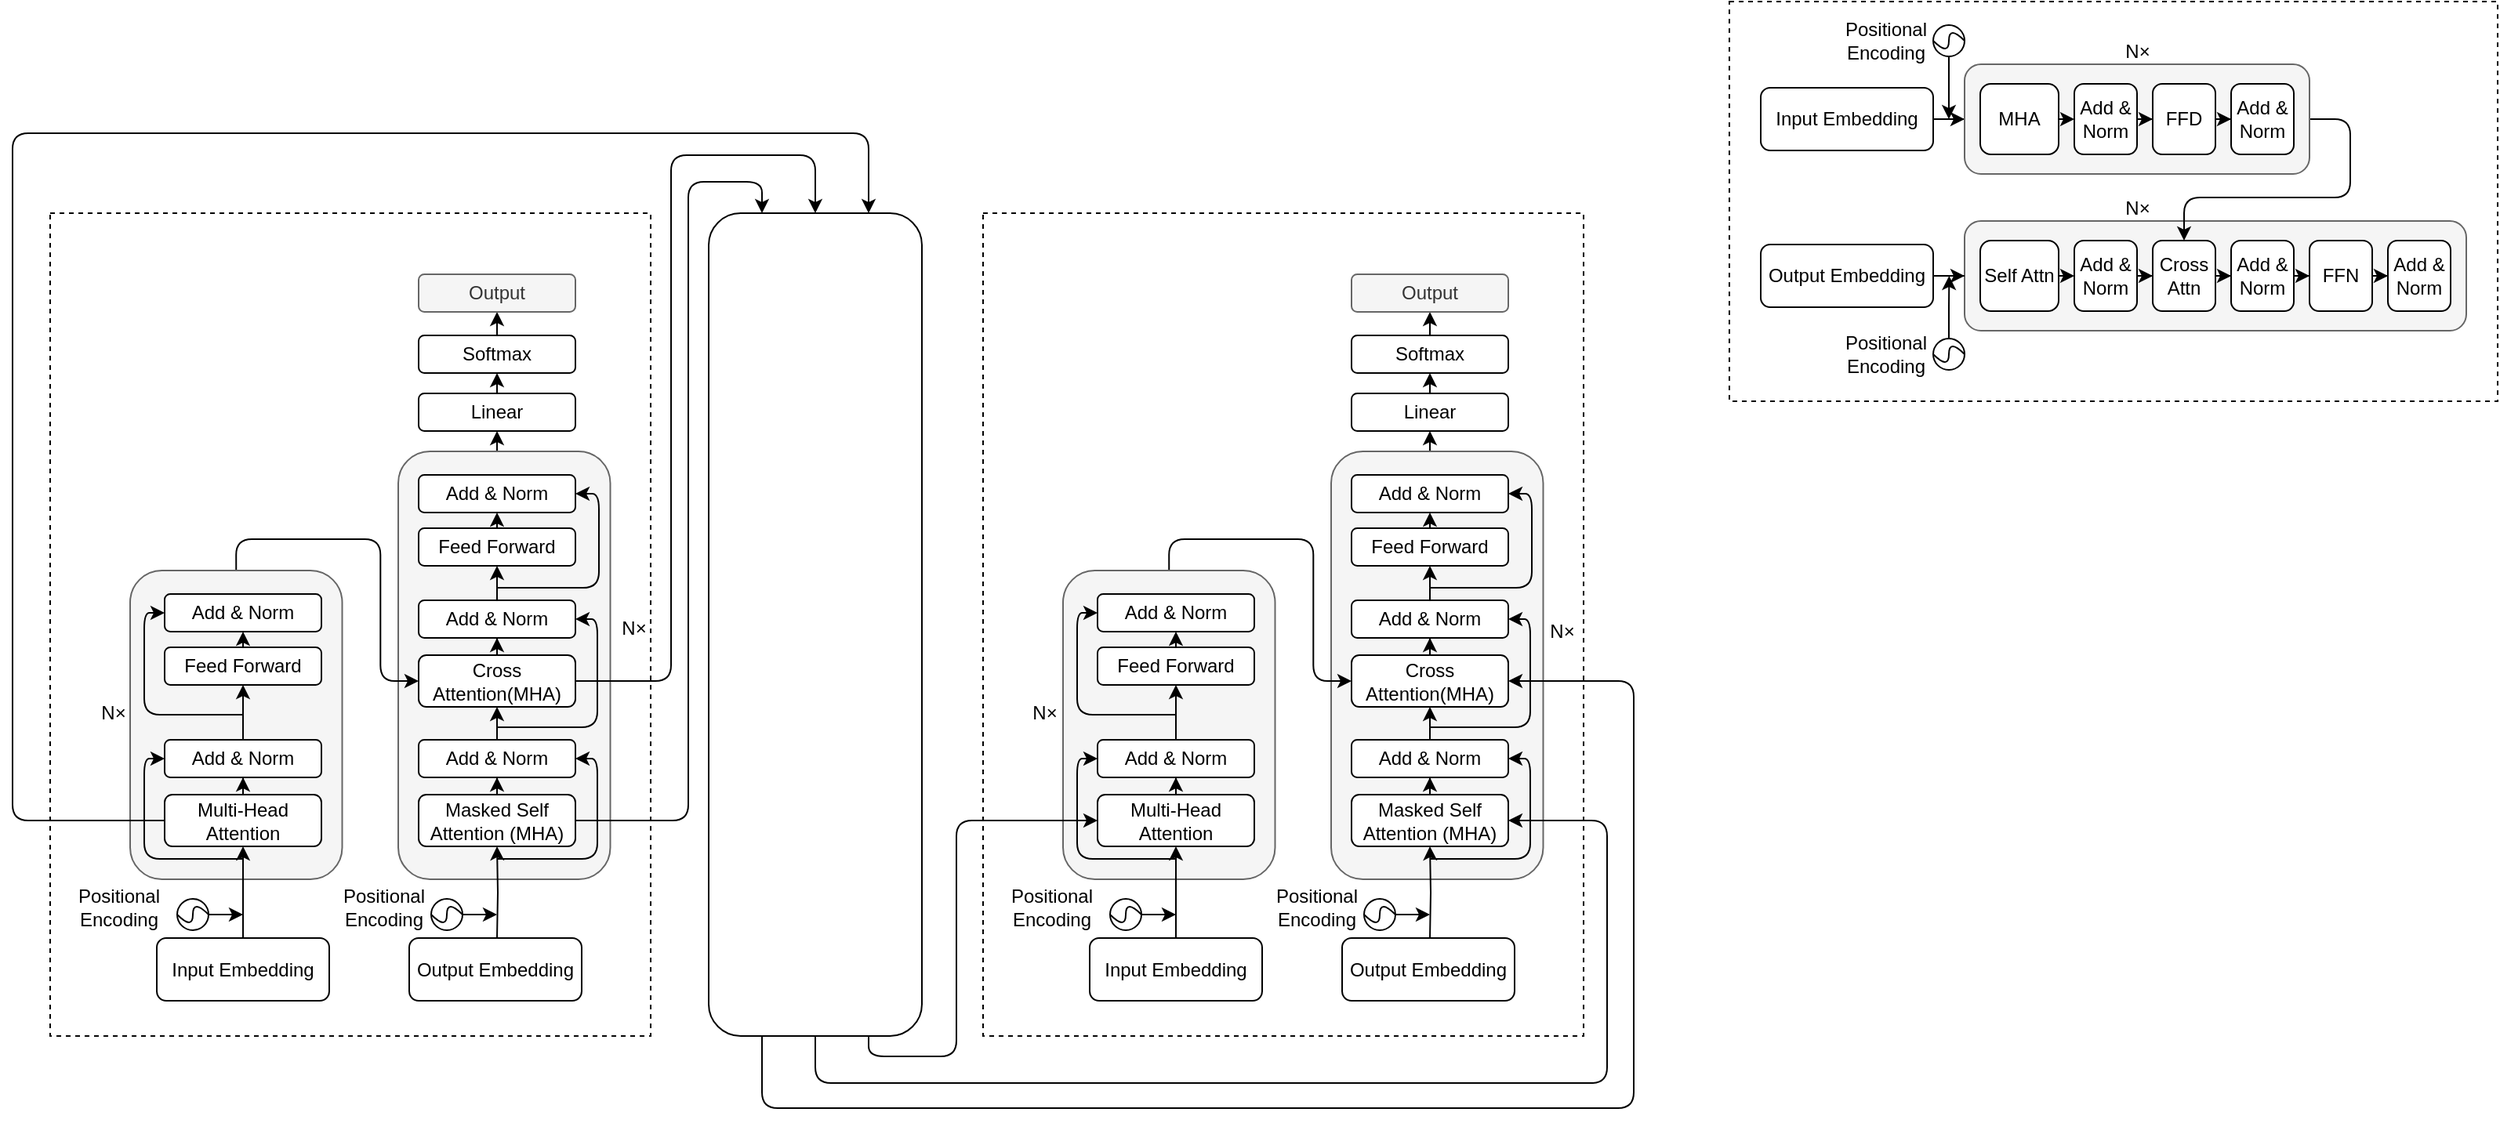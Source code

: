 <mxfile version="21.6.6" type="github">
  <diagram name="Page-1" id="Rv-5M63rp1D8ltkl-qkl">
    <mxGraphModel dx="1272" dy="716" grid="0" gridSize="10" guides="1" tooltips="1" connect="1" arrows="1" fold="1" page="1" pageScale="1" pageWidth="1654" pageHeight="1169" math="0" shadow="0">
      <root>
        <mxCell id="0" />
        <mxCell id="1" parent="0" />
        <mxCell id="S1aa8JaTDCeUW0MIex8t-137" value="" style="rounded=0;whiteSpace=wrap;html=1;dashed=1;" vertex="1" parent="1">
          <mxGeometry x="97" y="263" width="383" height="525" as="geometry" />
        </mxCell>
        <mxCell id="S1aa8JaTDCeUW0MIex8t-133" style="edgeStyle=orthogonalEdgeStyle;rounded=0;orthogonalLoop=1;jettySize=auto;html=1;exitX=0.5;exitY=0;exitDx=0;exitDy=0;entryX=0.5;entryY=1;entryDx=0;entryDy=0;" edge="1" parent="1" source="S1aa8JaTDCeUW0MIex8t-104" target="S1aa8JaTDCeUW0MIex8t-131">
          <mxGeometry relative="1" as="geometry" />
        </mxCell>
        <mxCell id="S1aa8JaTDCeUW0MIex8t-104" value="" style="rounded=1;whiteSpace=wrap;html=1;align=center;fillColor=#f5f5f5;fontColor=#333333;strokeColor=#666666;movable=1;resizable=1;rotatable=1;deletable=1;editable=1;locked=0;connectable=1;" vertex="1" parent="1">
          <mxGeometry x="319" y="415" width="135.25" height="273" as="geometry" />
        </mxCell>
        <mxCell id="S1aa8JaTDCeUW0MIex8t-76" value="" style="rounded=0;whiteSpace=wrap;html=1;dashed=1;glass=0;" vertex="1" parent="1">
          <mxGeometry x="1168" y="128" width="490" height="255" as="geometry" />
        </mxCell>
        <mxCell id="S1aa8JaTDCeUW0MIex8t-48" value="" style="rounded=1;whiteSpace=wrap;html=1;align=center;shadow=0;fillColor=#f5f5f5;fontColor=#333333;strokeColor=#666666;" vertex="1" parent="1">
          <mxGeometry x="1318" y="268" width="320" height="70" as="geometry" />
        </mxCell>
        <mxCell id="S1aa8JaTDCeUW0MIex8t-130" style="edgeStyle=orthogonalEdgeStyle;rounded=1;orthogonalLoop=1;jettySize=auto;html=1;exitX=0.5;exitY=0;exitDx=0;exitDy=0;entryX=0;entryY=0.5;entryDx=0;entryDy=0;" edge="1" parent="1" source="S1aa8JaTDCeUW0MIex8t-86" target="S1aa8JaTDCeUW0MIex8t-126">
          <mxGeometry relative="1" as="geometry" />
        </mxCell>
        <mxCell id="S1aa8JaTDCeUW0MIex8t-86" value="" style="rounded=1;whiteSpace=wrap;html=1;align=center;fillColor=#f5f5f5;fontColor=#333333;strokeColor=#666666;" vertex="1" parent="1">
          <mxGeometry x="148" y="491" width="135.25" height="197" as="geometry" />
        </mxCell>
        <mxCell id="S1aa8JaTDCeUW0MIex8t-31" style="edgeStyle=orthogonalEdgeStyle;rounded=0;orthogonalLoop=1;jettySize=auto;html=1;entryX=0;entryY=0.5;entryDx=0;entryDy=0;" edge="1" parent="1" source="S1aa8JaTDCeUW0MIex8t-1" target="S1aa8JaTDCeUW0MIex8t-9">
          <mxGeometry relative="1" as="geometry" />
        </mxCell>
        <mxCell id="S1aa8JaTDCeUW0MIex8t-1" value="Input Embedding" style="rounded=1;whiteSpace=wrap;html=1;" vertex="1" parent="1">
          <mxGeometry x="1188" y="183" width="110" height="40" as="geometry" />
        </mxCell>
        <mxCell id="S1aa8JaTDCeUW0MIex8t-57" style="edgeStyle=orthogonalEdgeStyle;rounded=0;orthogonalLoop=1;jettySize=auto;html=1;entryX=0;entryY=0.5;entryDx=0;entryDy=0;" edge="1" parent="1" source="S1aa8JaTDCeUW0MIex8t-3" target="S1aa8JaTDCeUW0MIex8t-48">
          <mxGeometry relative="1" as="geometry" />
        </mxCell>
        <mxCell id="S1aa8JaTDCeUW0MIex8t-3" value="Output Embedding" style="rounded=1;whiteSpace=wrap;html=1;" vertex="1" parent="1">
          <mxGeometry x="1188" y="283" width="110" height="40" as="geometry" />
        </mxCell>
        <mxCell id="S1aa8JaTDCeUW0MIex8t-7" style="edgeStyle=orthogonalEdgeStyle;rounded=1;orthogonalLoop=1;jettySize=auto;html=1;exitX=1;exitY=0.5;exitDx=0;exitDy=0;entryX=0.5;entryY=0;entryDx=0;entryDy=0;" edge="1" parent="1" source="S1aa8JaTDCeUW0MIex8t-9" target="S1aa8JaTDCeUW0MIex8t-54">
          <mxGeometry relative="1" as="geometry">
            <mxPoint x="1373" y="243" as="sourcePoint" />
            <Array as="points">
              <mxPoint x="1564" y="203" />
              <mxPoint x="1564" y="253" />
              <mxPoint x="1458" y="253" />
            </Array>
          </mxGeometry>
        </mxCell>
        <mxCell id="S1aa8JaTDCeUW0MIex8t-9" value="" style="rounded=1;whiteSpace=wrap;html=1;align=center;fillColor=#f5f5f5;fontColor=#333333;strokeColor=#666666;" vertex="1" parent="1">
          <mxGeometry x="1318" y="168" width="220" height="70" as="geometry" />
        </mxCell>
        <mxCell id="S1aa8JaTDCeUW0MIex8t-14" style="edgeStyle=orthogonalEdgeStyle;rounded=0;orthogonalLoop=1;jettySize=auto;html=1;exitX=1;exitY=0.5;exitDx=0;exitDy=0;entryX=0;entryY=0.5;entryDx=0;entryDy=0;" edge="1" parent="1" source="S1aa8JaTDCeUW0MIex8t-10" target="S1aa8JaTDCeUW0MIex8t-13">
          <mxGeometry relative="1" as="geometry" />
        </mxCell>
        <mxCell id="S1aa8JaTDCeUW0MIex8t-10" value="MHA" style="rounded=1;whiteSpace=wrap;html=1;" vertex="1" parent="1">
          <mxGeometry x="1328" y="180.5" width="50" height="45" as="geometry" />
        </mxCell>
        <mxCell id="S1aa8JaTDCeUW0MIex8t-18" style="edgeStyle=orthogonalEdgeStyle;rounded=0;orthogonalLoop=1;jettySize=auto;html=1;entryX=0;entryY=0.5;entryDx=0;entryDy=0;" edge="1" parent="1" source="S1aa8JaTDCeUW0MIex8t-13" target="S1aa8JaTDCeUW0MIex8t-16">
          <mxGeometry relative="1" as="geometry" />
        </mxCell>
        <mxCell id="S1aa8JaTDCeUW0MIex8t-13" value="Add &amp;amp; Norm" style="rounded=1;whiteSpace=wrap;html=1;" vertex="1" parent="1">
          <mxGeometry x="1388" y="180.5" width="40" height="45" as="geometry" />
        </mxCell>
        <mxCell id="S1aa8JaTDCeUW0MIex8t-19" style="edgeStyle=orthogonalEdgeStyle;rounded=0;orthogonalLoop=1;jettySize=auto;html=1;entryX=0;entryY=0.5;entryDx=0;entryDy=0;" edge="1" parent="1" source="S1aa8JaTDCeUW0MIex8t-16" target="S1aa8JaTDCeUW0MIex8t-17">
          <mxGeometry relative="1" as="geometry" />
        </mxCell>
        <mxCell id="S1aa8JaTDCeUW0MIex8t-16" value="FFD" style="rounded=1;whiteSpace=wrap;html=1;" vertex="1" parent="1">
          <mxGeometry x="1438" y="180.5" width="40" height="45" as="geometry" />
        </mxCell>
        <mxCell id="S1aa8JaTDCeUW0MIex8t-17" value="Add &amp;amp; Norm" style="rounded=1;whiteSpace=wrap;html=1;" vertex="1" parent="1">
          <mxGeometry x="1488" y="180.5" width="40" height="45" as="geometry" />
        </mxCell>
        <mxCell id="S1aa8JaTDCeUW0MIex8t-30" value="N×" style="text;html=1;align=center;verticalAlign=middle;resizable=0;points=[];autosize=1;strokeColor=none;fillColor=none;" vertex="1" parent="1">
          <mxGeometry x="1408" y="145" width="40" height="30" as="geometry" />
        </mxCell>
        <mxCell id="S1aa8JaTDCeUW0MIex8t-49" style="edgeStyle=orthogonalEdgeStyle;rounded=0;orthogonalLoop=1;jettySize=auto;html=1;exitX=1;exitY=0.5;exitDx=0;exitDy=0;entryX=0;entryY=0.5;entryDx=0;entryDy=0;" edge="1" parent="1" source="S1aa8JaTDCeUW0MIex8t-50" target="S1aa8JaTDCeUW0MIex8t-52">
          <mxGeometry relative="1" as="geometry" />
        </mxCell>
        <mxCell id="S1aa8JaTDCeUW0MIex8t-50" value="Self Attn" style="rounded=1;whiteSpace=wrap;html=1;" vertex="1" parent="1">
          <mxGeometry x="1328" y="280.5" width="50" height="45" as="geometry" />
        </mxCell>
        <mxCell id="S1aa8JaTDCeUW0MIex8t-51" style="edgeStyle=orthogonalEdgeStyle;rounded=0;orthogonalLoop=1;jettySize=auto;html=1;entryX=0;entryY=0.5;entryDx=0;entryDy=0;" edge="1" parent="1" source="S1aa8JaTDCeUW0MIex8t-52" target="S1aa8JaTDCeUW0MIex8t-54">
          <mxGeometry relative="1" as="geometry" />
        </mxCell>
        <mxCell id="S1aa8JaTDCeUW0MIex8t-52" value="Add &amp;amp; Norm" style="rounded=1;whiteSpace=wrap;html=1;" vertex="1" parent="1">
          <mxGeometry x="1388" y="280.5" width="40" height="45" as="geometry" />
        </mxCell>
        <mxCell id="S1aa8JaTDCeUW0MIex8t-53" style="edgeStyle=orthogonalEdgeStyle;rounded=0;orthogonalLoop=1;jettySize=auto;html=1;entryX=0;entryY=0.5;entryDx=0;entryDy=0;" edge="1" parent="1" source="S1aa8JaTDCeUW0MIex8t-54" target="S1aa8JaTDCeUW0MIex8t-55">
          <mxGeometry relative="1" as="geometry" />
        </mxCell>
        <mxCell id="S1aa8JaTDCeUW0MIex8t-54" value="Cross Attn" style="rounded=1;whiteSpace=wrap;html=1;" vertex="1" parent="1">
          <mxGeometry x="1438" y="280.5" width="40" height="45" as="geometry" />
        </mxCell>
        <mxCell id="S1aa8JaTDCeUW0MIex8t-60" style="edgeStyle=orthogonalEdgeStyle;rounded=0;orthogonalLoop=1;jettySize=auto;html=1;entryX=0;entryY=0.5;entryDx=0;entryDy=0;" edge="1" parent="1" source="S1aa8JaTDCeUW0MIex8t-55" target="S1aa8JaTDCeUW0MIex8t-58">
          <mxGeometry relative="1" as="geometry" />
        </mxCell>
        <mxCell id="S1aa8JaTDCeUW0MIex8t-55" value="Add &amp;amp; Norm" style="rounded=1;whiteSpace=wrap;html=1;" vertex="1" parent="1">
          <mxGeometry x="1488" y="280.5" width="40" height="45" as="geometry" />
        </mxCell>
        <mxCell id="S1aa8JaTDCeUW0MIex8t-56" value="N×" style="text;html=1;align=center;verticalAlign=middle;resizable=0;points=[];autosize=1;strokeColor=none;fillColor=none;" vertex="1" parent="1">
          <mxGeometry x="1408" y="245" width="40" height="30" as="geometry" />
        </mxCell>
        <mxCell id="S1aa8JaTDCeUW0MIex8t-61" style="edgeStyle=orthogonalEdgeStyle;rounded=0;orthogonalLoop=1;jettySize=auto;html=1;entryX=0;entryY=0.5;entryDx=0;entryDy=0;" edge="1" parent="1" source="S1aa8JaTDCeUW0MIex8t-58" target="S1aa8JaTDCeUW0MIex8t-59">
          <mxGeometry relative="1" as="geometry" />
        </mxCell>
        <mxCell id="S1aa8JaTDCeUW0MIex8t-58" value="FFN" style="rounded=1;whiteSpace=wrap;html=1;" vertex="1" parent="1">
          <mxGeometry x="1538" y="280.5" width="40" height="45" as="geometry" />
        </mxCell>
        <mxCell id="S1aa8JaTDCeUW0MIex8t-59" value="Add &amp;amp; Norm" style="rounded=1;whiteSpace=wrap;html=1;" vertex="1" parent="1">
          <mxGeometry x="1588" y="280.5" width="40" height="45" as="geometry" />
        </mxCell>
        <mxCell id="S1aa8JaTDCeUW0MIex8t-63" style="edgeStyle=orthogonalEdgeStyle;rounded=0;orthogonalLoop=1;jettySize=auto;html=1;" edge="1" parent="1" source="S1aa8JaTDCeUW0MIex8t-62">
          <mxGeometry relative="1" as="geometry">
            <mxPoint x="1308" y="203" as="targetPoint" />
          </mxGeometry>
        </mxCell>
        <mxCell id="S1aa8JaTDCeUW0MIex8t-67" value="" style="group" vertex="1" connectable="0" parent="1">
          <mxGeometry x="1298" y="143" width="20" height="20" as="geometry" />
        </mxCell>
        <mxCell id="S1aa8JaTDCeUW0MIex8t-62" value="" style="ellipse;whiteSpace=wrap;html=1;aspect=fixed;" vertex="1" parent="S1aa8JaTDCeUW0MIex8t-67">
          <mxGeometry width="20" height="20" as="geometry" />
        </mxCell>
        <mxCell id="S1aa8JaTDCeUW0MIex8t-66" value="" style="curved=1;endArrow=none;html=1;rounded=0;exitX=0;exitY=0.5;exitDx=0;exitDy=0;entryX=1;entryY=0.5;entryDx=0;entryDy=0;endFill=0;" edge="1" parent="S1aa8JaTDCeUW0MIex8t-67" source="S1aa8JaTDCeUW0MIex8t-62" target="S1aa8JaTDCeUW0MIex8t-62">
          <mxGeometry width="50" height="50" relative="1" as="geometry">
            <mxPoint x="-10" y="40" as="sourcePoint" />
            <mxPoint x="40" y="-10" as="targetPoint" />
            <Array as="points">
              <mxPoint x="10" y="20" />
              <mxPoint x="10" />
            </Array>
          </mxGeometry>
        </mxCell>
        <mxCell id="S1aa8JaTDCeUW0MIex8t-68" value="Positional Encoding" style="text;html=1;strokeColor=none;fillColor=none;align=center;verticalAlign=middle;whiteSpace=wrap;rounded=0;" vertex="1" parent="1">
          <mxGeometry x="1228" y="138" width="80" height="30" as="geometry" />
        </mxCell>
        <mxCell id="S1aa8JaTDCeUW0MIex8t-71" value="" style="group" vertex="1" connectable="0" parent="1">
          <mxGeometry x="1298" y="343" width="20" height="20" as="geometry" />
        </mxCell>
        <mxCell id="S1aa8JaTDCeUW0MIex8t-74" style="edgeStyle=orthogonalEdgeStyle;rounded=0;orthogonalLoop=1;jettySize=auto;html=1;exitX=0.5;exitY=0;exitDx=0;exitDy=0;" edge="1" parent="S1aa8JaTDCeUW0MIex8t-71" source="S1aa8JaTDCeUW0MIex8t-72">
          <mxGeometry relative="1" as="geometry">
            <mxPoint x="10.176" y="-40" as="targetPoint" />
          </mxGeometry>
        </mxCell>
        <mxCell id="S1aa8JaTDCeUW0MIex8t-72" value="" style="ellipse;whiteSpace=wrap;html=1;aspect=fixed;" vertex="1" parent="S1aa8JaTDCeUW0MIex8t-71">
          <mxGeometry width="20" height="20" as="geometry" />
        </mxCell>
        <mxCell id="S1aa8JaTDCeUW0MIex8t-73" value="" style="curved=1;endArrow=none;html=1;rounded=0;exitX=0;exitY=0.5;exitDx=0;exitDy=0;entryX=1;entryY=0.5;entryDx=0;entryDy=0;endFill=0;" edge="1" parent="S1aa8JaTDCeUW0MIex8t-71" source="S1aa8JaTDCeUW0MIex8t-72" target="S1aa8JaTDCeUW0MIex8t-72">
          <mxGeometry width="50" height="50" relative="1" as="geometry">
            <mxPoint x="-10" y="40" as="sourcePoint" />
            <mxPoint x="40" y="-10" as="targetPoint" />
            <Array as="points">
              <mxPoint x="10" y="20" />
              <mxPoint x="10" />
            </Array>
          </mxGeometry>
        </mxCell>
        <mxCell id="S1aa8JaTDCeUW0MIex8t-75" value="Positional Encoding" style="text;html=1;strokeColor=none;fillColor=none;align=center;verticalAlign=middle;whiteSpace=wrap;rounded=0;" vertex="1" parent="1">
          <mxGeometry x="1228" y="338" width="80" height="30" as="geometry" />
        </mxCell>
        <mxCell id="S1aa8JaTDCeUW0MIex8t-87" style="edgeStyle=orthogonalEdgeStyle;rounded=0;orthogonalLoop=1;jettySize=auto;html=1;exitX=0.5;exitY=0;exitDx=0;exitDy=0;entryX=0.5;entryY=1;entryDx=0;entryDy=0;" edge="1" parent="1" source="S1aa8JaTDCeUW0MIex8t-84" target="S1aa8JaTDCeUW0MIex8t-94">
          <mxGeometry relative="1" as="geometry" />
        </mxCell>
        <mxCell id="S1aa8JaTDCeUW0MIex8t-84" value="Input Embedding" style="rounded=1;whiteSpace=wrap;html=1;" vertex="1" parent="1">
          <mxGeometry x="165" y="725.5" width="110" height="40" as="geometry" />
        </mxCell>
        <mxCell id="S1aa8JaTDCeUW0MIex8t-85" value="Output Embedding" style="rounded=1;whiteSpace=wrap;html=1;" vertex="1" parent="1">
          <mxGeometry x="326" y="725.5" width="110" height="40" as="geometry" />
        </mxCell>
        <mxCell id="S1aa8JaTDCeUW0MIex8t-88" value="Positional Encoding" style="text;html=1;strokeColor=none;fillColor=none;align=center;verticalAlign=middle;whiteSpace=wrap;rounded=0;" vertex="1" parent="1">
          <mxGeometry x="101" y="690.5" width="80" height="30" as="geometry" />
        </mxCell>
        <mxCell id="S1aa8JaTDCeUW0MIex8t-90" value="" style="group" vertex="1" connectable="0" parent="1">
          <mxGeometry x="178" y="700.5" width="20" height="20" as="geometry" />
        </mxCell>
        <mxCell id="S1aa8JaTDCeUW0MIex8t-93" style="edgeStyle=orthogonalEdgeStyle;rounded=0;orthogonalLoop=1;jettySize=auto;html=1;" edge="1" parent="S1aa8JaTDCeUW0MIex8t-90" source="S1aa8JaTDCeUW0MIex8t-91">
          <mxGeometry relative="1" as="geometry">
            <mxPoint x="42" y="10" as="targetPoint" />
          </mxGeometry>
        </mxCell>
        <mxCell id="S1aa8JaTDCeUW0MIex8t-91" value="" style="ellipse;whiteSpace=wrap;html=1;aspect=fixed;" vertex="1" parent="S1aa8JaTDCeUW0MIex8t-90">
          <mxGeometry width="20" height="20" as="geometry" />
        </mxCell>
        <mxCell id="S1aa8JaTDCeUW0MIex8t-92" value="" style="curved=1;endArrow=none;html=1;rounded=0;exitX=0;exitY=0.5;exitDx=0;exitDy=0;entryX=1;entryY=0.5;entryDx=0;entryDy=0;endFill=0;" edge="1" parent="S1aa8JaTDCeUW0MIex8t-90" source="S1aa8JaTDCeUW0MIex8t-91" target="S1aa8JaTDCeUW0MIex8t-91">
          <mxGeometry width="50" height="50" relative="1" as="geometry">
            <mxPoint x="-10" y="40" as="sourcePoint" />
            <mxPoint x="40" y="-10" as="targetPoint" />
            <Array as="points">
              <mxPoint x="10" y="20" />
              <mxPoint x="10" />
            </Array>
          </mxGeometry>
        </mxCell>
        <mxCell id="S1aa8JaTDCeUW0MIex8t-99" style="edgeStyle=orthogonalEdgeStyle;rounded=0;orthogonalLoop=1;jettySize=auto;html=1;entryX=0.5;entryY=1;entryDx=0;entryDy=0;" edge="1" parent="1" source="S1aa8JaTDCeUW0MIex8t-94" target="S1aa8JaTDCeUW0MIex8t-95">
          <mxGeometry relative="1" as="geometry" />
        </mxCell>
        <mxCell id="S1aa8JaTDCeUW0MIex8t-102" style="edgeStyle=orthogonalEdgeStyle;rounded=1;orthogonalLoop=1;jettySize=auto;html=1;entryX=0;entryY=0.5;entryDx=0;entryDy=0;" edge="1" parent="1" target="S1aa8JaTDCeUW0MIex8t-95">
          <mxGeometry relative="1" as="geometry">
            <mxPoint x="220" y="675" as="sourcePoint" />
            <Array as="points">
              <mxPoint x="157" y="675" />
              <mxPoint x="157" y="611" />
            </Array>
          </mxGeometry>
        </mxCell>
        <mxCell id="S1aa8JaTDCeUW0MIex8t-187" style="edgeStyle=orthogonalEdgeStyle;rounded=1;orthogonalLoop=1;jettySize=auto;html=1;exitX=0;exitY=0.5;exitDx=0;exitDy=0;entryX=0.75;entryY=0;entryDx=0;entryDy=0;" edge="1" parent="1" source="S1aa8JaTDCeUW0MIex8t-94" target="S1aa8JaTDCeUW0MIex8t-185">
          <mxGeometry relative="1" as="geometry">
            <Array as="points">
              <mxPoint x="73" y="650" />
              <mxPoint x="73" y="212" />
              <mxPoint x="619" y="212" />
            </Array>
          </mxGeometry>
        </mxCell>
        <mxCell id="S1aa8JaTDCeUW0MIex8t-94" value="Multi-Head Attention" style="rounded=1;whiteSpace=wrap;html=1;" vertex="1" parent="1">
          <mxGeometry x="170" y="634" width="100" height="33" as="geometry" />
        </mxCell>
        <mxCell id="S1aa8JaTDCeUW0MIex8t-100" style="edgeStyle=orthogonalEdgeStyle;rounded=0;orthogonalLoop=1;jettySize=auto;html=1;exitX=0.5;exitY=0;exitDx=0;exitDy=0;entryX=0.5;entryY=1;entryDx=0;entryDy=0;" edge="1" parent="1" source="S1aa8JaTDCeUW0MIex8t-95" target="S1aa8JaTDCeUW0MIex8t-97">
          <mxGeometry relative="1" as="geometry" />
        </mxCell>
        <mxCell id="S1aa8JaTDCeUW0MIex8t-95" value="Add &amp;amp; Norm" style="rounded=1;whiteSpace=wrap;html=1;" vertex="1" parent="1">
          <mxGeometry x="170" y="599" width="100" height="24" as="geometry" />
        </mxCell>
        <mxCell id="S1aa8JaTDCeUW0MIex8t-101" style="edgeStyle=orthogonalEdgeStyle;rounded=0;orthogonalLoop=1;jettySize=auto;html=1;exitX=0.5;exitY=0;exitDx=0;exitDy=0;entryX=0.5;entryY=1;entryDx=0;entryDy=0;" edge="1" parent="1" source="S1aa8JaTDCeUW0MIex8t-97" target="S1aa8JaTDCeUW0MIex8t-98">
          <mxGeometry relative="1" as="geometry" />
        </mxCell>
        <mxCell id="S1aa8JaTDCeUW0MIex8t-103" style="edgeStyle=orthogonalEdgeStyle;rounded=1;orthogonalLoop=1;jettySize=auto;html=1;entryX=0;entryY=0.5;entryDx=0;entryDy=0;" edge="1" parent="1" target="S1aa8JaTDCeUW0MIex8t-98">
          <mxGeometry relative="1" as="geometry">
            <mxPoint x="220" y="583" as="sourcePoint" />
            <Array as="points">
              <mxPoint x="157" y="583" />
              <mxPoint x="157" y="518" />
            </Array>
          </mxGeometry>
        </mxCell>
        <mxCell id="S1aa8JaTDCeUW0MIex8t-97" value="Feed Forward" style="rounded=1;whiteSpace=wrap;html=1;" vertex="1" parent="1">
          <mxGeometry x="170" y="540" width="100" height="24" as="geometry" />
        </mxCell>
        <mxCell id="S1aa8JaTDCeUW0MIex8t-98" value="Add &amp;amp; Norm" style="rounded=1;whiteSpace=wrap;html=1;" vertex="1" parent="1">
          <mxGeometry x="170" y="506" width="100" height="24" as="geometry" />
        </mxCell>
        <mxCell id="S1aa8JaTDCeUW0MIex8t-105" style="edgeStyle=orthogonalEdgeStyle;rounded=0;orthogonalLoop=1;jettySize=auto;html=1;exitX=0.5;exitY=0;exitDx=0;exitDy=0;entryX=0.5;entryY=1;entryDx=0;entryDy=0;" edge="1" parent="1" target="S1aa8JaTDCeUW0MIex8t-112">
          <mxGeometry relative="1" as="geometry">
            <mxPoint x="382" y="726" as="sourcePoint" />
          </mxGeometry>
        </mxCell>
        <mxCell id="S1aa8JaTDCeUW0MIex8t-106" value="" style="group" vertex="1" connectable="0" parent="1">
          <mxGeometry x="340" y="700.5" width="20" height="20" as="geometry" />
        </mxCell>
        <mxCell id="S1aa8JaTDCeUW0MIex8t-107" style="edgeStyle=orthogonalEdgeStyle;rounded=0;orthogonalLoop=1;jettySize=auto;html=1;" edge="1" parent="S1aa8JaTDCeUW0MIex8t-106" source="S1aa8JaTDCeUW0MIex8t-108">
          <mxGeometry relative="1" as="geometry">
            <mxPoint x="42" y="10" as="targetPoint" />
          </mxGeometry>
        </mxCell>
        <mxCell id="S1aa8JaTDCeUW0MIex8t-108" value="" style="ellipse;whiteSpace=wrap;html=1;aspect=fixed;" vertex="1" parent="S1aa8JaTDCeUW0MIex8t-106">
          <mxGeometry width="20" height="20" as="geometry" />
        </mxCell>
        <mxCell id="S1aa8JaTDCeUW0MIex8t-109" value="" style="curved=1;endArrow=none;html=1;rounded=0;exitX=0;exitY=0.5;exitDx=0;exitDy=0;entryX=1;entryY=0.5;entryDx=0;entryDy=0;endFill=0;" edge="1" parent="S1aa8JaTDCeUW0MIex8t-106" source="S1aa8JaTDCeUW0MIex8t-108" target="S1aa8JaTDCeUW0MIex8t-108">
          <mxGeometry width="50" height="50" relative="1" as="geometry">
            <mxPoint x="-10" y="40" as="sourcePoint" />
            <mxPoint x="40" y="-10" as="targetPoint" />
            <Array as="points">
              <mxPoint x="10" y="20" />
              <mxPoint x="10" />
            </Array>
          </mxGeometry>
        </mxCell>
        <mxCell id="S1aa8JaTDCeUW0MIex8t-110" style="edgeStyle=orthogonalEdgeStyle;rounded=0;orthogonalLoop=1;jettySize=auto;html=1;entryX=0.5;entryY=1;entryDx=0;entryDy=0;" edge="1" parent="1" source="S1aa8JaTDCeUW0MIex8t-112" target="S1aa8JaTDCeUW0MIex8t-114">
          <mxGeometry relative="1" as="geometry" />
        </mxCell>
        <mxCell id="S1aa8JaTDCeUW0MIex8t-111" style="edgeStyle=orthogonalEdgeStyle;rounded=1;orthogonalLoop=1;jettySize=auto;html=1;entryX=1;entryY=0.5;entryDx=0;entryDy=0;" edge="1" parent="1" target="S1aa8JaTDCeUW0MIex8t-114">
          <mxGeometry relative="1" as="geometry">
            <mxPoint x="382" y="675" as="sourcePoint" />
            <Array as="points">
              <mxPoint x="446" y="675" />
              <mxPoint x="446" y="611" />
            </Array>
          </mxGeometry>
        </mxCell>
        <mxCell id="S1aa8JaTDCeUW0MIex8t-190" style="edgeStyle=orthogonalEdgeStyle;rounded=1;orthogonalLoop=1;jettySize=auto;html=1;exitX=1;exitY=0.5;exitDx=0;exitDy=0;entryX=0.25;entryY=0;entryDx=0;entryDy=0;" edge="1" parent="1" source="S1aa8JaTDCeUW0MIex8t-112" target="S1aa8JaTDCeUW0MIex8t-185">
          <mxGeometry relative="1" as="geometry">
            <Array as="points">
              <mxPoint x="504" y="650" />
              <mxPoint x="504" y="243" />
              <mxPoint x="551" y="243" />
            </Array>
          </mxGeometry>
        </mxCell>
        <mxCell id="S1aa8JaTDCeUW0MIex8t-112" value="Masked Self Attention (MHA)" style="rounded=1;whiteSpace=wrap;html=1;" vertex="1" parent="1">
          <mxGeometry x="332" y="634" width="100" height="33" as="geometry" />
        </mxCell>
        <mxCell id="S1aa8JaTDCeUW0MIex8t-128" style="edgeStyle=orthogonalEdgeStyle;rounded=0;orthogonalLoop=1;jettySize=auto;html=1;entryX=0.5;entryY=1;entryDx=0;entryDy=0;" edge="1" parent="1" source="S1aa8JaTDCeUW0MIex8t-114" target="S1aa8JaTDCeUW0MIex8t-126">
          <mxGeometry relative="1" as="geometry">
            <mxPoint x="382" y="579.245" as="targetPoint" />
          </mxGeometry>
        </mxCell>
        <mxCell id="S1aa8JaTDCeUW0MIex8t-114" value="Add &amp;amp; Norm" style="rounded=1;whiteSpace=wrap;html=1;" vertex="1" parent="1">
          <mxGeometry x="332" y="599" width="100" height="24" as="geometry" />
        </mxCell>
        <mxCell id="S1aa8JaTDCeUW0MIex8t-115" style="edgeStyle=orthogonalEdgeStyle;rounded=0;orthogonalLoop=1;jettySize=auto;html=1;exitX=0.5;exitY=0;exitDx=0;exitDy=0;entryX=0.5;entryY=1;entryDx=0;entryDy=0;" edge="1" parent="1" source="S1aa8JaTDCeUW0MIex8t-117" target="S1aa8JaTDCeUW0MIex8t-118">
          <mxGeometry relative="1" as="geometry" />
        </mxCell>
        <mxCell id="S1aa8JaTDCeUW0MIex8t-116" style="edgeStyle=orthogonalEdgeStyle;rounded=1;orthogonalLoop=1;jettySize=auto;html=1;entryX=1;entryY=0.5;entryDx=0;entryDy=0;" edge="1" parent="1" target="S1aa8JaTDCeUW0MIex8t-118">
          <mxGeometry relative="1" as="geometry">
            <mxPoint x="382" y="502" as="sourcePoint" />
            <Array as="points">
              <mxPoint x="382" y="502" />
              <mxPoint x="447" y="502" />
              <mxPoint x="447" y="442" />
            </Array>
          </mxGeometry>
        </mxCell>
        <mxCell id="S1aa8JaTDCeUW0MIex8t-117" value="Feed Forward" style="rounded=1;whiteSpace=wrap;html=1;" vertex="1" parent="1">
          <mxGeometry x="332" y="464" width="100" height="24" as="geometry" />
        </mxCell>
        <mxCell id="S1aa8JaTDCeUW0MIex8t-118" value="Add &amp;amp; Norm" style="rounded=1;whiteSpace=wrap;html=1;" vertex="1" parent="1">
          <mxGeometry x="332" y="430" width="100" height="24" as="geometry" />
        </mxCell>
        <mxCell id="S1aa8JaTDCeUW0MIex8t-119" value="Positional Encoding" style="text;html=1;strokeColor=none;fillColor=none;align=center;verticalAlign=middle;whiteSpace=wrap;rounded=0;" vertex="1" parent="1">
          <mxGeometry x="270" y="690.5" width="80" height="30" as="geometry" />
        </mxCell>
        <mxCell id="S1aa8JaTDCeUW0MIex8t-124" style="edgeStyle=orthogonalEdgeStyle;rounded=0;orthogonalLoop=1;jettySize=auto;html=1;entryX=0.5;entryY=1;entryDx=0;entryDy=0;" edge="1" parent="1" source="S1aa8JaTDCeUW0MIex8t-126" target="S1aa8JaTDCeUW0MIex8t-127">
          <mxGeometry relative="1" as="geometry" />
        </mxCell>
        <mxCell id="S1aa8JaTDCeUW0MIex8t-125" style="edgeStyle=orthogonalEdgeStyle;rounded=1;orthogonalLoop=1;jettySize=auto;html=1;entryX=1;entryY=0.5;entryDx=0;entryDy=0;" edge="1" parent="1" target="S1aa8JaTDCeUW0MIex8t-127">
          <mxGeometry relative="1" as="geometry">
            <mxPoint x="382" y="591" as="sourcePoint" />
            <Array as="points">
              <mxPoint x="446" y="591" />
              <mxPoint x="446" y="522" />
            </Array>
          </mxGeometry>
        </mxCell>
        <mxCell id="S1aa8JaTDCeUW0MIex8t-188" style="edgeStyle=orthogonalEdgeStyle;rounded=1;orthogonalLoop=1;jettySize=auto;html=1;exitX=1;exitY=0.5;exitDx=0;exitDy=0;entryX=0.5;entryY=0;entryDx=0;entryDy=0;" edge="1" parent="1" source="S1aa8JaTDCeUW0MIex8t-126" target="S1aa8JaTDCeUW0MIex8t-185">
          <mxGeometry relative="1" as="geometry">
            <Array as="points">
              <mxPoint x="493" y="562" />
              <mxPoint x="493" y="226" />
              <mxPoint x="585" y="226" />
            </Array>
          </mxGeometry>
        </mxCell>
        <mxCell id="S1aa8JaTDCeUW0MIex8t-126" value="Cross Attention(MHA)" style="rounded=1;whiteSpace=wrap;html=1;" vertex="1" parent="1">
          <mxGeometry x="332" y="545" width="100" height="33" as="geometry" />
        </mxCell>
        <mxCell id="S1aa8JaTDCeUW0MIex8t-129" style="edgeStyle=orthogonalEdgeStyle;rounded=0;orthogonalLoop=1;jettySize=auto;html=1;exitX=0.5;exitY=0;exitDx=0;exitDy=0;entryX=0.5;entryY=1;entryDx=0;entryDy=0;" edge="1" parent="1" source="S1aa8JaTDCeUW0MIex8t-127" target="S1aa8JaTDCeUW0MIex8t-117">
          <mxGeometry relative="1" as="geometry" />
        </mxCell>
        <mxCell id="S1aa8JaTDCeUW0MIex8t-127" value="Add &amp;amp; Norm" style="rounded=1;whiteSpace=wrap;html=1;" vertex="1" parent="1">
          <mxGeometry x="332" y="510" width="100" height="24" as="geometry" />
        </mxCell>
        <mxCell id="S1aa8JaTDCeUW0MIex8t-134" style="edgeStyle=orthogonalEdgeStyle;rounded=0;orthogonalLoop=1;jettySize=auto;html=1;exitX=0.5;exitY=0;exitDx=0;exitDy=0;entryX=0.5;entryY=1;entryDx=0;entryDy=0;" edge="1" parent="1" source="S1aa8JaTDCeUW0MIex8t-131" target="S1aa8JaTDCeUW0MIex8t-132">
          <mxGeometry relative="1" as="geometry" />
        </mxCell>
        <mxCell id="S1aa8JaTDCeUW0MIex8t-131" value="Linear" style="rounded=1;whiteSpace=wrap;html=1;" vertex="1" parent="1">
          <mxGeometry x="332" y="378" width="100" height="24" as="geometry" />
        </mxCell>
        <mxCell id="S1aa8JaTDCeUW0MIex8t-136" style="edgeStyle=orthogonalEdgeStyle;rounded=0;orthogonalLoop=1;jettySize=auto;html=1;exitX=0.5;exitY=0;exitDx=0;exitDy=0;entryX=0.5;entryY=1;entryDx=0;entryDy=0;" edge="1" parent="1" source="S1aa8JaTDCeUW0MIex8t-132" target="S1aa8JaTDCeUW0MIex8t-135">
          <mxGeometry relative="1" as="geometry" />
        </mxCell>
        <mxCell id="S1aa8JaTDCeUW0MIex8t-132" value="Softmax" style="rounded=1;whiteSpace=wrap;html=1;" vertex="1" parent="1">
          <mxGeometry x="332" y="341" width="100" height="24" as="geometry" />
        </mxCell>
        <mxCell id="S1aa8JaTDCeUW0MIex8t-135" value="Output" style="rounded=1;whiteSpace=wrap;html=1;fillColor=#f5f5f5;fontColor=#333333;strokeColor=#666666;" vertex="1" parent="1">
          <mxGeometry x="332" y="302" width="100" height="24" as="geometry" />
        </mxCell>
        <mxCell id="S1aa8JaTDCeUW0MIex8t-138" value="" style="rounded=0;whiteSpace=wrap;html=1;dashed=1;" vertex="1" parent="1">
          <mxGeometry x="692" y="263" width="383" height="525" as="geometry" />
        </mxCell>
        <mxCell id="S1aa8JaTDCeUW0MIex8t-139" style="edgeStyle=orthogonalEdgeStyle;rounded=0;orthogonalLoop=1;jettySize=auto;html=1;exitX=0.5;exitY=0;exitDx=0;exitDy=0;entryX=0.5;entryY=1;entryDx=0;entryDy=0;" edge="1" parent="1" source="S1aa8JaTDCeUW0MIex8t-140" target="S1aa8JaTDCeUW0MIex8t-181">
          <mxGeometry relative="1" as="geometry" />
        </mxCell>
        <mxCell id="S1aa8JaTDCeUW0MIex8t-140" value="" style="rounded=1;whiteSpace=wrap;html=1;align=center;fillColor=#f5f5f5;fontColor=#333333;strokeColor=#666666;movable=1;resizable=1;rotatable=1;deletable=1;editable=1;locked=0;connectable=1;" vertex="1" parent="1">
          <mxGeometry x="914" y="415" width="135.25" height="273" as="geometry" />
        </mxCell>
        <mxCell id="S1aa8JaTDCeUW0MIex8t-141" style="edgeStyle=orthogonalEdgeStyle;rounded=1;orthogonalLoop=1;jettySize=auto;html=1;exitX=0.5;exitY=0;exitDx=0;exitDy=0;entryX=0;entryY=0.5;entryDx=0;entryDy=0;" edge="1" parent="1" source="S1aa8JaTDCeUW0MIex8t-142" target="S1aa8JaTDCeUW0MIex8t-177">
          <mxGeometry relative="1" as="geometry" />
        </mxCell>
        <mxCell id="S1aa8JaTDCeUW0MIex8t-142" value="" style="rounded=1;whiteSpace=wrap;html=1;align=center;fillColor=#f5f5f5;fontColor=#333333;strokeColor=#666666;" vertex="1" parent="1">
          <mxGeometry x="743" y="491" width="135.25" height="197" as="geometry" />
        </mxCell>
        <mxCell id="S1aa8JaTDCeUW0MIex8t-143" style="edgeStyle=orthogonalEdgeStyle;rounded=0;orthogonalLoop=1;jettySize=auto;html=1;exitX=0.5;exitY=0;exitDx=0;exitDy=0;entryX=0.5;entryY=1;entryDx=0;entryDy=0;" edge="1" parent="1" source="S1aa8JaTDCeUW0MIex8t-144" target="S1aa8JaTDCeUW0MIex8t-153">
          <mxGeometry relative="1" as="geometry" />
        </mxCell>
        <mxCell id="S1aa8JaTDCeUW0MIex8t-144" value="Input Embedding" style="rounded=1;whiteSpace=wrap;html=1;" vertex="1" parent="1">
          <mxGeometry x="760" y="725.5" width="110" height="40" as="geometry" />
        </mxCell>
        <mxCell id="S1aa8JaTDCeUW0MIex8t-145" value="Output Embedding" style="rounded=1;whiteSpace=wrap;html=1;" vertex="1" parent="1">
          <mxGeometry x="921" y="725.5" width="110" height="40" as="geometry" />
        </mxCell>
        <mxCell id="S1aa8JaTDCeUW0MIex8t-146" value="Positional Encoding" style="text;html=1;strokeColor=none;fillColor=none;align=center;verticalAlign=middle;whiteSpace=wrap;rounded=0;" vertex="1" parent="1">
          <mxGeometry x="696" y="690.5" width="80" height="30" as="geometry" />
        </mxCell>
        <mxCell id="S1aa8JaTDCeUW0MIex8t-147" value="" style="group" vertex="1" connectable="0" parent="1">
          <mxGeometry x="773" y="700.5" width="20" height="20" as="geometry" />
        </mxCell>
        <mxCell id="S1aa8JaTDCeUW0MIex8t-148" style="edgeStyle=orthogonalEdgeStyle;rounded=0;orthogonalLoop=1;jettySize=auto;html=1;" edge="1" parent="S1aa8JaTDCeUW0MIex8t-147" source="S1aa8JaTDCeUW0MIex8t-149">
          <mxGeometry relative="1" as="geometry">
            <mxPoint x="42" y="10" as="targetPoint" />
          </mxGeometry>
        </mxCell>
        <mxCell id="S1aa8JaTDCeUW0MIex8t-149" value="" style="ellipse;whiteSpace=wrap;html=1;aspect=fixed;" vertex="1" parent="S1aa8JaTDCeUW0MIex8t-147">
          <mxGeometry width="20" height="20" as="geometry" />
        </mxCell>
        <mxCell id="S1aa8JaTDCeUW0MIex8t-150" value="" style="curved=1;endArrow=none;html=1;rounded=0;exitX=0;exitY=0.5;exitDx=0;exitDy=0;entryX=1;entryY=0.5;entryDx=0;entryDy=0;endFill=0;" edge="1" parent="S1aa8JaTDCeUW0MIex8t-147" source="S1aa8JaTDCeUW0MIex8t-149" target="S1aa8JaTDCeUW0MIex8t-149">
          <mxGeometry width="50" height="50" relative="1" as="geometry">
            <mxPoint x="-10" y="40" as="sourcePoint" />
            <mxPoint x="40" y="-10" as="targetPoint" />
            <Array as="points">
              <mxPoint x="10" y="20" />
              <mxPoint x="10" />
            </Array>
          </mxGeometry>
        </mxCell>
        <mxCell id="S1aa8JaTDCeUW0MIex8t-151" style="edgeStyle=orthogonalEdgeStyle;rounded=0;orthogonalLoop=1;jettySize=auto;html=1;entryX=0.5;entryY=1;entryDx=0;entryDy=0;" edge="1" parent="1" source="S1aa8JaTDCeUW0MIex8t-153" target="S1aa8JaTDCeUW0MIex8t-155">
          <mxGeometry relative="1" as="geometry" />
        </mxCell>
        <mxCell id="S1aa8JaTDCeUW0MIex8t-152" style="edgeStyle=orthogonalEdgeStyle;rounded=1;orthogonalLoop=1;jettySize=auto;html=1;entryX=0;entryY=0.5;entryDx=0;entryDy=0;" edge="1" parent="1" target="S1aa8JaTDCeUW0MIex8t-155">
          <mxGeometry relative="1" as="geometry">
            <mxPoint x="815" y="675" as="sourcePoint" />
            <Array as="points">
              <mxPoint x="752" y="675" />
              <mxPoint x="752" y="611" />
            </Array>
          </mxGeometry>
        </mxCell>
        <mxCell id="S1aa8JaTDCeUW0MIex8t-153" value="Multi-Head Attention" style="rounded=1;whiteSpace=wrap;html=1;" vertex="1" parent="1">
          <mxGeometry x="765" y="634" width="100" height="33" as="geometry" />
        </mxCell>
        <mxCell id="S1aa8JaTDCeUW0MIex8t-154" style="edgeStyle=orthogonalEdgeStyle;rounded=0;orthogonalLoop=1;jettySize=auto;html=1;exitX=0.5;exitY=0;exitDx=0;exitDy=0;entryX=0.5;entryY=1;entryDx=0;entryDy=0;" edge="1" parent="1" source="S1aa8JaTDCeUW0MIex8t-155" target="S1aa8JaTDCeUW0MIex8t-158">
          <mxGeometry relative="1" as="geometry" />
        </mxCell>
        <mxCell id="S1aa8JaTDCeUW0MIex8t-155" value="Add &amp;amp; Norm" style="rounded=1;whiteSpace=wrap;html=1;" vertex="1" parent="1">
          <mxGeometry x="765" y="599" width="100" height="24" as="geometry" />
        </mxCell>
        <mxCell id="S1aa8JaTDCeUW0MIex8t-156" style="edgeStyle=orthogonalEdgeStyle;rounded=0;orthogonalLoop=1;jettySize=auto;html=1;exitX=0.5;exitY=0;exitDx=0;exitDy=0;entryX=0.5;entryY=1;entryDx=0;entryDy=0;" edge="1" parent="1" source="S1aa8JaTDCeUW0MIex8t-158" target="S1aa8JaTDCeUW0MIex8t-159">
          <mxGeometry relative="1" as="geometry" />
        </mxCell>
        <mxCell id="S1aa8JaTDCeUW0MIex8t-157" style="edgeStyle=orthogonalEdgeStyle;rounded=1;orthogonalLoop=1;jettySize=auto;html=1;entryX=0;entryY=0.5;entryDx=0;entryDy=0;" edge="1" parent="1" target="S1aa8JaTDCeUW0MIex8t-159">
          <mxGeometry relative="1" as="geometry">
            <mxPoint x="815" y="583" as="sourcePoint" />
            <Array as="points">
              <mxPoint x="752" y="583" />
              <mxPoint x="752" y="518" />
            </Array>
          </mxGeometry>
        </mxCell>
        <mxCell id="S1aa8JaTDCeUW0MIex8t-158" value="Feed Forward" style="rounded=1;whiteSpace=wrap;html=1;" vertex="1" parent="1">
          <mxGeometry x="765" y="540" width="100" height="24" as="geometry" />
        </mxCell>
        <mxCell id="S1aa8JaTDCeUW0MIex8t-159" value="Add &amp;amp; Norm" style="rounded=1;whiteSpace=wrap;html=1;" vertex="1" parent="1">
          <mxGeometry x="765" y="506" width="100" height="24" as="geometry" />
        </mxCell>
        <mxCell id="S1aa8JaTDCeUW0MIex8t-160" style="edgeStyle=orthogonalEdgeStyle;rounded=0;orthogonalLoop=1;jettySize=auto;html=1;exitX=0.5;exitY=0;exitDx=0;exitDy=0;entryX=0.5;entryY=1;entryDx=0;entryDy=0;" edge="1" parent="1" target="S1aa8JaTDCeUW0MIex8t-167">
          <mxGeometry relative="1" as="geometry">
            <mxPoint x="977" y="726" as="sourcePoint" />
          </mxGeometry>
        </mxCell>
        <mxCell id="S1aa8JaTDCeUW0MIex8t-161" value="" style="group" vertex="1" connectable="0" parent="1">
          <mxGeometry x="935" y="700.5" width="20" height="20" as="geometry" />
        </mxCell>
        <mxCell id="S1aa8JaTDCeUW0MIex8t-162" style="edgeStyle=orthogonalEdgeStyle;rounded=0;orthogonalLoop=1;jettySize=auto;html=1;" edge="1" parent="S1aa8JaTDCeUW0MIex8t-161" source="S1aa8JaTDCeUW0MIex8t-163">
          <mxGeometry relative="1" as="geometry">
            <mxPoint x="42" y="10" as="targetPoint" />
          </mxGeometry>
        </mxCell>
        <mxCell id="S1aa8JaTDCeUW0MIex8t-163" value="" style="ellipse;whiteSpace=wrap;html=1;aspect=fixed;" vertex="1" parent="S1aa8JaTDCeUW0MIex8t-161">
          <mxGeometry width="20" height="20" as="geometry" />
        </mxCell>
        <mxCell id="S1aa8JaTDCeUW0MIex8t-164" value="" style="curved=1;endArrow=none;html=1;rounded=0;exitX=0;exitY=0.5;exitDx=0;exitDy=0;entryX=1;entryY=0.5;entryDx=0;entryDy=0;endFill=0;" edge="1" parent="S1aa8JaTDCeUW0MIex8t-161" source="S1aa8JaTDCeUW0MIex8t-163" target="S1aa8JaTDCeUW0MIex8t-163">
          <mxGeometry width="50" height="50" relative="1" as="geometry">
            <mxPoint x="-10" y="40" as="sourcePoint" />
            <mxPoint x="40" y="-10" as="targetPoint" />
            <Array as="points">
              <mxPoint x="10" y="20" />
              <mxPoint x="10" />
            </Array>
          </mxGeometry>
        </mxCell>
        <mxCell id="S1aa8JaTDCeUW0MIex8t-165" style="edgeStyle=orthogonalEdgeStyle;rounded=0;orthogonalLoop=1;jettySize=auto;html=1;entryX=0.5;entryY=1;entryDx=0;entryDy=0;" edge="1" parent="1" source="S1aa8JaTDCeUW0MIex8t-167" target="S1aa8JaTDCeUW0MIex8t-169">
          <mxGeometry relative="1" as="geometry" />
        </mxCell>
        <mxCell id="S1aa8JaTDCeUW0MIex8t-166" style="edgeStyle=orthogonalEdgeStyle;rounded=1;orthogonalLoop=1;jettySize=auto;html=1;entryX=1;entryY=0.5;entryDx=0;entryDy=0;" edge="1" parent="1" target="S1aa8JaTDCeUW0MIex8t-169">
          <mxGeometry relative="1" as="geometry">
            <mxPoint x="977" y="675" as="sourcePoint" />
            <Array as="points">
              <mxPoint x="1041" y="675" />
              <mxPoint x="1041" y="611" />
            </Array>
          </mxGeometry>
        </mxCell>
        <mxCell id="S1aa8JaTDCeUW0MIex8t-167" value="Masked Self Attention (MHA)" style="rounded=1;whiteSpace=wrap;html=1;" vertex="1" parent="1">
          <mxGeometry x="927" y="634" width="100" height="33" as="geometry" />
        </mxCell>
        <mxCell id="S1aa8JaTDCeUW0MIex8t-168" style="edgeStyle=orthogonalEdgeStyle;rounded=0;orthogonalLoop=1;jettySize=auto;html=1;entryX=0.5;entryY=1;entryDx=0;entryDy=0;" edge="1" parent="1" source="S1aa8JaTDCeUW0MIex8t-169" target="S1aa8JaTDCeUW0MIex8t-177">
          <mxGeometry relative="1" as="geometry">
            <mxPoint x="977" y="579.245" as="targetPoint" />
          </mxGeometry>
        </mxCell>
        <mxCell id="S1aa8JaTDCeUW0MIex8t-169" value="Add &amp;amp; Norm" style="rounded=1;whiteSpace=wrap;html=1;" vertex="1" parent="1">
          <mxGeometry x="927" y="599" width="100" height="24" as="geometry" />
        </mxCell>
        <mxCell id="S1aa8JaTDCeUW0MIex8t-170" style="edgeStyle=orthogonalEdgeStyle;rounded=0;orthogonalLoop=1;jettySize=auto;html=1;exitX=0.5;exitY=0;exitDx=0;exitDy=0;entryX=0.5;entryY=1;entryDx=0;entryDy=0;" edge="1" parent="1" source="S1aa8JaTDCeUW0MIex8t-172" target="S1aa8JaTDCeUW0MIex8t-173">
          <mxGeometry relative="1" as="geometry" />
        </mxCell>
        <mxCell id="S1aa8JaTDCeUW0MIex8t-171" style="edgeStyle=orthogonalEdgeStyle;rounded=1;orthogonalLoop=1;jettySize=auto;html=1;entryX=1;entryY=0.5;entryDx=0;entryDy=0;" edge="1" parent="1" target="S1aa8JaTDCeUW0MIex8t-173">
          <mxGeometry relative="1" as="geometry">
            <mxPoint x="977" y="502" as="sourcePoint" />
            <Array as="points">
              <mxPoint x="977" y="502" />
              <mxPoint x="1042" y="502" />
              <mxPoint x="1042" y="442" />
            </Array>
          </mxGeometry>
        </mxCell>
        <mxCell id="S1aa8JaTDCeUW0MIex8t-172" value="Feed Forward" style="rounded=1;whiteSpace=wrap;html=1;" vertex="1" parent="1">
          <mxGeometry x="927" y="464" width="100" height="24" as="geometry" />
        </mxCell>
        <mxCell id="S1aa8JaTDCeUW0MIex8t-173" value="Add &amp;amp; Norm" style="rounded=1;whiteSpace=wrap;html=1;" vertex="1" parent="1">
          <mxGeometry x="927" y="430" width="100" height="24" as="geometry" />
        </mxCell>
        <mxCell id="S1aa8JaTDCeUW0MIex8t-174" value="Positional Encoding" style="text;html=1;strokeColor=none;fillColor=none;align=center;verticalAlign=middle;whiteSpace=wrap;rounded=0;" vertex="1" parent="1">
          <mxGeometry x="865" y="690.5" width="80" height="30" as="geometry" />
        </mxCell>
        <mxCell id="S1aa8JaTDCeUW0MIex8t-175" style="edgeStyle=orthogonalEdgeStyle;rounded=0;orthogonalLoop=1;jettySize=auto;html=1;entryX=0.5;entryY=1;entryDx=0;entryDy=0;" edge="1" parent="1" source="S1aa8JaTDCeUW0MIex8t-177" target="S1aa8JaTDCeUW0MIex8t-179">
          <mxGeometry relative="1" as="geometry" />
        </mxCell>
        <mxCell id="S1aa8JaTDCeUW0MIex8t-176" style="edgeStyle=orthogonalEdgeStyle;rounded=1;orthogonalLoop=1;jettySize=auto;html=1;entryX=1;entryY=0.5;entryDx=0;entryDy=0;" edge="1" parent="1" target="S1aa8JaTDCeUW0MIex8t-179">
          <mxGeometry relative="1" as="geometry">
            <mxPoint x="977" y="591" as="sourcePoint" />
            <Array as="points">
              <mxPoint x="1041" y="591" />
              <mxPoint x="1041" y="522" />
            </Array>
          </mxGeometry>
        </mxCell>
        <mxCell id="S1aa8JaTDCeUW0MIex8t-177" value="Cross Attention(MHA)" style="rounded=1;whiteSpace=wrap;html=1;" vertex="1" parent="1">
          <mxGeometry x="927" y="545" width="100" height="33" as="geometry" />
        </mxCell>
        <mxCell id="S1aa8JaTDCeUW0MIex8t-178" style="edgeStyle=orthogonalEdgeStyle;rounded=0;orthogonalLoop=1;jettySize=auto;html=1;exitX=0.5;exitY=0;exitDx=0;exitDy=0;entryX=0.5;entryY=1;entryDx=0;entryDy=0;" edge="1" parent="1" source="S1aa8JaTDCeUW0MIex8t-179" target="S1aa8JaTDCeUW0MIex8t-172">
          <mxGeometry relative="1" as="geometry" />
        </mxCell>
        <mxCell id="S1aa8JaTDCeUW0MIex8t-179" value="Add &amp;amp; Norm" style="rounded=1;whiteSpace=wrap;html=1;" vertex="1" parent="1">
          <mxGeometry x="927" y="510" width="100" height="24" as="geometry" />
        </mxCell>
        <mxCell id="S1aa8JaTDCeUW0MIex8t-180" style="edgeStyle=orthogonalEdgeStyle;rounded=0;orthogonalLoop=1;jettySize=auto;html=1;exitX=0.5;exitY=0;exitDx=0;exitDy=0;entryX=0.5;entryY=1;entryDx=0;entryDy=0;" edge="1" parent="1" source="S1aa8JaTDCeUW0MIex8t-181" target="S1aa8JaTDCeUW0MIex8t-183">
          <mxGeometry relative="1" as="geometry" />
        </mxCell>
        <mxCell id="S1aa8JaTDCeUW0MIex8t-181" value="Linear" style="rounded=1;whiteSpace=wrap;html=1;" vertex="1" parent="1">
          <mxGeometry x="927" y="378" width="100" height="24" as="geometry" />
        </mxCell>
        <mxCell id="S1aa8JaTDCeUW0MIex8t-182" style="edgeStyle=orthogonalEdgeStyle;rounded=0;orthogonalLoop=1;jettySize=auto;html=1;exitX=0.5;exitY=0;exitDx=0;exitDy=0;entryX=0.5;entryY=1;entryDx=0;entryDy=0;" edge="1" parent="1" source="S1aa8JaTDCeUW0MIex8t-183" target="S1aa8JaTDCeUW0MIex8t-184">
          <mxGeometry relative="1" as="geometry" />
        </mxCell>
        <mxCell id="S1aa8JaTDCeUW0MIex8t-183" value="Softmax" style="rounded=1;whiteSpace=wrap;html=1;" vertex="1" parent="1">
          <mxGeometry x="927" y="341" width="100" height="24" as="geometry" />
        </mxCell>
        <mxCell id="S1aa8JaTDCeUW0MIex8t-184" value="Output" style="rounded=1;whiteSpace=wrap;html=1;fillColor=#f5f5f5;fontColor=#333333;strokeColor=#666666;" vertex="1" parent="1">
          <mxGeometry x="927" y="302" width="100" height="24" as="geometry" />
        </mxCell>
        <mxCell id="S1aa8JaTDCeUW0MIex8t-191" style="edgeStyle=orthogonalEdgeStyle;rounded=1;orthogonalLoop=1;jettySize=auto;html=1;exitX=0.75;exitY=1;exitDx=0;exitDy=0;entryX=0;entryY=0.5;entryDx=0;entryDy=0;" edge="1" parent="1" source="S1aa8JaTDCeUW0MIex8t-185" target="S1aa8JaTDCeUW0MIex8t-153">
          <mxGeometry relative="1" as="geometry">
            <Array as="points">
              <mxPoint x="619" y="801" />
              <mxPoint x="675" y="801" />
              <mxPoint x="675" y="650" />
            </Array>
          </mxGeometry>
        </mxCell>
        <mxCell id="S1aa8JaTDCeUW0MIex8t-192" style="edgeStyle=orthogonalEdgeStyle;rounded=1;orthogonalLoop=1;jettySize=auto;html=1;exitX=0.5;exitY=1;exitDx=0;exitDy=0;entryX=1;entryY=0.5;entryDx=0;entryDy=0;" edge="1" parent="1" source="S1aa8JaTDCeUW0MIex8t-185" target="S1aa8JaTDCeUW0MIex8t-167">
          <mxGeometry relative="1" as="geometry">
            <Array as="points">
              <mxPoint x="585" y="818" />
              <mxPoint x="1090" y="818" />
              <mxPoint x="1090" y="650" />
            </Array>
          </mxGeometry>
        </mxCell>
        <mxCell id="S1aa8JaTDCeUW0MIex8t-193" style="edgeStyle=orthogonalEdgeStyle;rounded=1;orthogonalLoop=1;jettySize=auto;html=1;exitX=0.25;exitY=1;exitDx=0;exitDy=0;entryX=1;entryY=0.5;entryDx=0;entryDy=0;" edge="1" parent="1" source="S1aa8JaTDCeUW0MIex8t-185" target="S1aa8JaTDCeUW0MIex8t-177">
          <mxGeometry relative="1" as="geometry">
            <Array as="points">
              <mxPoint x="551" y="834" />
              <mxPoint x="1107" y="834" />
              <mxPoint x="1107" y="562" />
            </Array>
          </mxGeometry>
        </mxCell>
        <mxCell id="S1aa8JaTDCeUW0MIex8t-185" value="" style="rounded=1;whiteSpace=wrap;html=1;" vertex="1" parent="1">
          <mxGeometry x="517" y="263" width="136" height="525" as="geometry" />
        </mxCell>
        <mxCell id="S1aa8JaTDCeUW0MIex8t-195" value="N×" style="text;html=1;align=center;verticalAlign=middle;resizable=0;points=[];autosize=1;strokeColor=none;fillColor=none;" vertex="1" parent="1">
          <mxGeometry x="711" y="567" width="40" height="30" as="geometry" />
        </mxCell>
        <mxCell id="S1aa8JaTDCeUW0MIex8t-196" value="N×" style="text;html=1;align=center;verticalAlign=middle;resizable=0;points=[];autosize=1;strokeColor=none;fillColor=none;" vertex="1" parent="1">
          <mxGeometry x="1041" y="515" width="40" height="30" as="geometry" />
        </mxCell>
        <mxCell id="S1aa8JaTDCeUW0MIex8t-197" value="N×" style="text;html=1;align=center;verticalAlign=middle;resizable=0;points=[];autosize=1;strokeColor=none;fillColor=none;" vertex="1" parent="1">
          <mxGeometry x="117" y="567" width="40" height="30" as="geometry" />
        </mxCell>
        <mxCell id="S1aa8JaTDCeUW0MIex8t-198" value="N×" style="text;html=1;align=center;verticalAlign=middle;resizable=0;points=[];autosize=1;strokeColor=none;fillColor=none;" vertex="1" parent="1">
          <mxGeometry x="449" y="513" width="40" height="30" as="geometry" />
        </mxCell>
      </root>
    </mxGraphModel>
  </diagram>
</mxfile>
